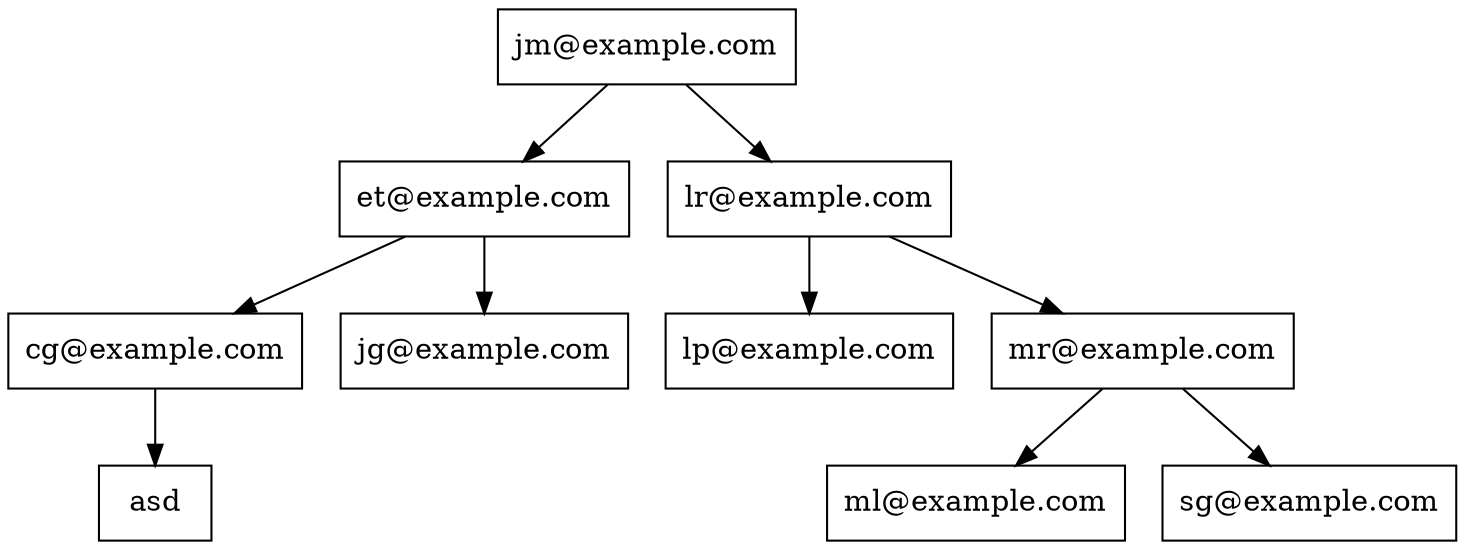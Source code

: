 digraph AVLTree {
    node [shape=record];
    "jm@example.com" -> "et@example.com";
    "jm@example.com" -> "lr@example.com";
    "et@example.com" -> "cg@example.com";
    "et@example.com" -> "jg@example.com";
    "cg@example.com" -> "asd";
    "lr@example.com" -> "lp@example.com";
    "lr@example.com" -> "mr@example.com";
    "mr@example.com" -> "ml@example.com";
    "mr@example.com" -> "sg@example.com";
}
